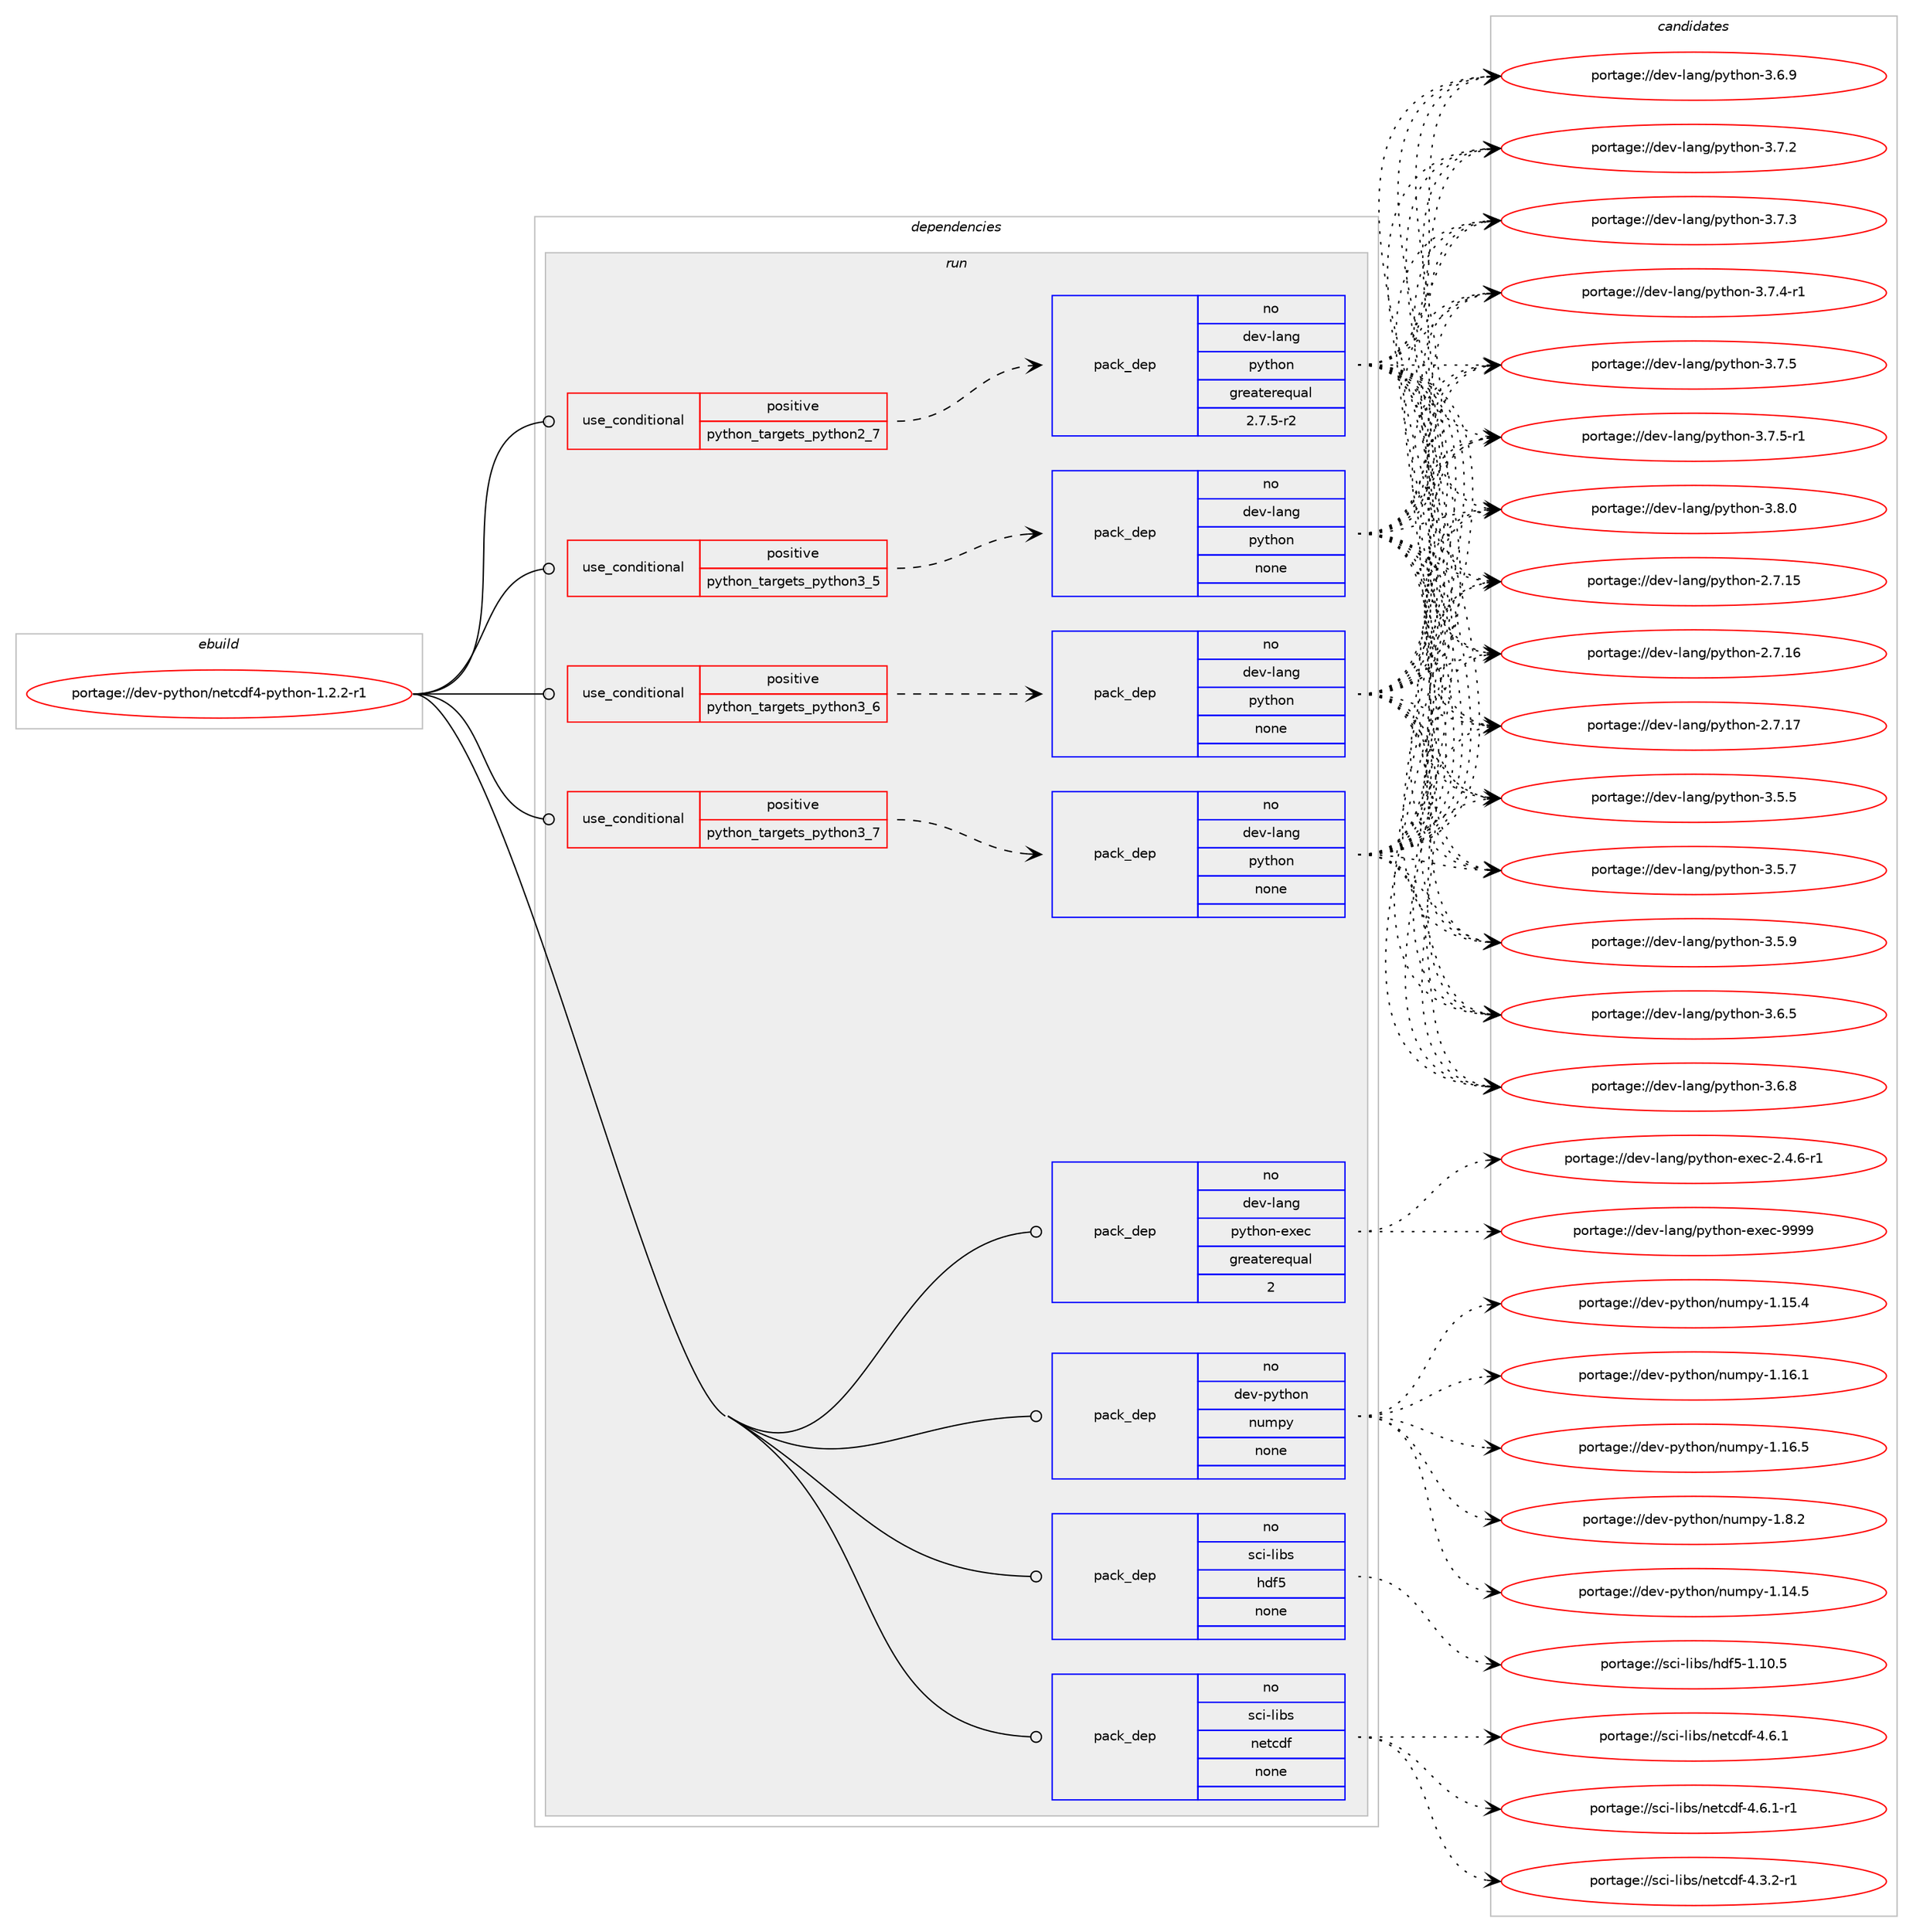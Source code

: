 digraph prolog {

# *************
# Graph options
# *************

newrank=true;
concentrate=true;
compound=true;
graph [rankdir=LR,fontname=Helvetica,fontsize=10,ranksep=1.5];#, ranksep=2.5, nodesep=0.2];
edge  [arrowhead=vee];
node  [fontname=Helvetica,fontsize=10];

# **********
# The ebuild
# **********

subgraph cluster_leftcol {
color=gray;
rank=same;
label=<<i>ebuild</i>>;
id [label="portage://dev-python/netcdf4-python-1.2.2-r1", color=red, width=4, href="../dev-python/netcdf4-python-1.2.2-r1.svg"];
}

# ****************
# The dependencies
# ****************

subgraph cluster_midcol {
color=gray;
label=<<i>dependencies</i>>;
subgraph cluster_compile {
fillcolor="#eeeeee";
style=filled;
label=<<i>compile</i>>;
}
subgraph cluster_compileandrun {
fillcolor="#eeeeee";
style=filled;
label=<<i>compile and run</i>>;
}
subgraph cluster_run {
fillcolor="#eeeeee";
style=filled;
label=<<i>run</i>>;
subgraph cond32307 {
dependency151161 [label=<<TABLE BORDER="0" CELLBORDER="1" CELLSPACING="0" CELLPADDING="4"><TR><TD ROWSPAN="3" CELLPADDING="10">use_conditional</TD></TR><TR><TD>positive</TD></TR><TR><TD>python_targets_python2_7</TD></TR></TABLE>>, shape=none, color=red];
subgraph pack115526 {
dependency151162 [label=<<TABLE BORDER="0" CELLBORDER="1" CELLSPACING="0" CELLPADDING="4" WIDTH="220"><TR><TD ROWSPAN="6" CELLPADDING="30">pack_dep</TD></TR><TR><TD WIDTH="110">no</TD></TR><TR><TD>dev-lang</TD></TR><TR><TD>python</TD></TR><TR><TD>greaterequal</TD></TR><TR><TD>2.7.5-r2</TD></TR></TABLE>>, shape=none, color=blue];
}
dependency151161:e -> dependency151162:w [weight=20,style="dashed",arrowhead="vee"];
}
id:e -> dependency151161:w [weight=20,style="solid",arrowhead="odot"];
subgraph cond32308 {
dependency151163 [label=<<TABLE BORDER="0" CELLBORDER="1" CELLSPACING="0" CELLPADDING="4"><TR><TD ROWSPAN="3" CELLPADDING="10">use_conditional</TD></TR><TR><TD>positive</TD></TR><TR><TD>python_targets_python3_5</TD></TR></TABLE>>, shape=none, color=red];
subgraph pack115527 {
dependency151164 [label=<<TABLE BORDER="0" CELLBORDER="1" CELLSPACING="0" CELLPADDING="4" WIDTH="220"><TR><TD ROWSPAN="6" CELLPADDING="30">pack_dep</TD></TR><TR><TD WIDTH="110">no</TD></TR><TR><TD>dev-lang</TD></TR><TR><TD>python</TD></TR><TR><TD>none</TD></TR><TR><TD></TD></TR></TABLE>>, shape=none, color=blue];
}
dependency151163:e -> dependency151164:w [weight=20,style="dashed",arrowhead="vee"];
}
id:e -> dependency151163:w [weight=20,style="solid",arrowhead="odot"];
subgraph cond32309 {
dependency151165 [label=<<TABLE BORDER="0" CELLBORDER="1" CELLSPACING="0" CELLPADDING="4"><TR><TD ROWSPAN="3" CELLPADDING="10">use_conditional</TD></TR><TR><TD>positive</TD></TR><TR><TD>python_targets_python3_6</TD></TR></TABLE>>, shape=none, color=red];
subgraph pack115528 {
dependency151166 [label=<<TABLE BORDER="0" CELLBORDER="1" CELLSPACING="0" CELLPADDING="4" WIDTH="220"><TR><TD ROWSPAN="6" CELLPADDING="30">pack_dep</TD></TR><TR><TD WIDTH="110">no</TD></TR><TR><TD>dev-lang</TD></TR><TR><TD>python</TD></TR><TR><TD>none</TD></TR><TR><TD></TD></TR></TABLE>>, shape=none, color=blue];
}
dependency151165:e -> dependency151166:w [weight=20,style="dashed",arrowhead="vee"];
}
id:e -> dependency151165:w [weight=20,style="solid",arrowhead="odot"];
subgraph cond32310 {
dependency151167 [label=<<TABLE BORDER="0" CELLBORDER="1" CELLSPACING="0" CELLPADDING="4"><TR><TD ROWSPAN="3" CELLPADDING="10">use_conditional</TD></TR><TR><TD>positive</TD></TR><TR><TD>python_targets_python3_7</TD></TR></TABLE>>, shape=none, color=red];
subgraph pack115529 {
dependency151168 [label=<<TABLE BORDER="0" CELLBORDER="1" CELLSPACING="0" CELLPADDING="4" WIDTH="220"><TR><TD ROWSPAN="6" CELLPADDING="30">pack_dep</TD></TR><TR><TD WIDTH="110">no</TD></TR><TR><TD>dev-lang</TD></TR><TR><TD>python</TD></TR><TR><TD>none</TD></TR><TR><TD></TD></TR></TABLE>>, shape=none, color=blue];
}
dependency151167:e -> dependency151168:w [weight=20,style="dashed",arrowhead="vee"];
}
id:e -> dependency151167:w [weight=20,style="solid",arrowhead="odot"];
subgraph pack115530 {
dependency151169 [label=<<TABLE BORDER="0" CELLBORDER="1" CELLSPACING="0" CELLPADDING="4" WIDTH="220"><TR><TD ROWSPAN="6" CELLPADDING="30">pack_dep</TD></TR><TR><TD WIDTH="110">no</TD></TR><TR><TD>dev-lang</TD></TR><TR><TD>python-exec</TD></TR><TR><TD>greaterequal</TD></TR><TR><TD>2</TD></TR></TABLE>>, shape=none, color=blue];
}
id:e -> dependency151169:w [weight=20,style="solid",arrowhead="odot"];
subgraph pack115531 {
dependency151170 [label=<<TABLE BORDER="0" CELLBORDER="1" CELLSPACING="0" CELLPADDING="4" WIDTH="220"><TR><TD ROWSPAN="6" CELLPADDING="30">pack_dep</TD></TR><TR><TD WIDTH="110">no</TD></TR><TR><TD>dev-python</TD></TR><TR><TD>numpy</TD></TR><TR><TD>none</TD></TR><TR><TD></TD></TR></TABLE>>, shape=none, color=blue];
}
id:e -> dependency151170:w [weight=20,style="solid",arrowhead="odot"];
subgraph pack115532 {
dependency151171 [label=<<TABLE BORDER="0" CELLBORDER="1" CELLSPACING="0" CELLPADDING="4" WIDTH="220"><TR><TD ROWSPAN="6" CELLPADDING="30">pack_dep</TD></TR><TR><TD WIDTH="110">no</TD></TR><TR><TD>sci-libs</TD></TR><TR><TD>hdf5</TD></TR><TR><TD>none</TD></TR><TR><TD></TD></TR></TABLE>>, shape=none, color=blue];
}
id:e -> dependency151171:w [weight=20,style="solid",arrowhead="odot"];
subgraph pack115533 {
dependency151172 [label=<<TABLE BORDER="0" CELLBORDER="1" CELLSPACING="0" CELLPADDING="4" WIDTH="220"><TR><TD ROWSPAN="6" CELLPADDING="30">pack_dep</TD></TR><TR><TD WIDTH="110">no</TD></TR><TR><TD>sci-libs</TD></TR><TR><TD>netcdf</TD></TR><TR><TD>none</TD></TR><TR><TD></TD></TR></TABLE>>, shape=none, color=blue];
}
id:e -> dependency151172:w [weight=20,style="solid",arrowhead="odot"];
}
}

# **************
# The candidates
# **************

subgraph cluster_choices {
rank=same;
color=gray;
label=<<i>candidates</i>>;

subgraph choice115526 {
color=black;
nodesep=1;
choiceportage10010111845108971101034711212111610411111045504655464953 [label="portage://dev-lang/python-2.7.15", color=red, width=4,href="../dev-lang/python-2.7.15.svg"];
choiceportage10010111845108971101034711212111610411111045504655464954 [label="portage://dev-lang/python-2.7.16", color=red, width=4,href="../dev-lang/python-2.7.16.svg"];
choiceportage10010111845108971101034711212111610411111045504655464955 [label="portage://dev-lang/python-2.7.17", color=red, width=4,href="../dev-lang/python-2.7.17.svg"];
choiceportage100101118451089711010347112121116104111110455146534653 [label="portage://dev-lang/python-3.5.5", color=red, width=4,href="../dev-lang/python-3.5.5.svg"];
choiceportage100101118451089711010347112121116104111110455146534655 [label="portage://dev-lang/python-3.5.7", color=red, width=4,href="../dev-lang/python-3.5.7.svg"];
choiceportage100101118451089711010347112121116104111110455146534657 [label="portage://dev-lang/python-3.5.9", color=red, width=4,href="../dev-lang/python-3.5.9.svg"];
choiceportage100101118451089711010347112121116104111110455146544653 [label="portage://dev-lang/python-3.6.5", color=red, width=4,href="../dev-lang/python-3.6.5.svg"];
choiceportage100101118451089711010347112121116104111110455146544656 [label="portage://dev-lang/python-3.6.8", color=red, width=4,href="../dev-lang/python-3.6.8.svg"];
choiceportage100101118451089711010347112121116104111110455146544657 [label="portage://dev-lang/python-3.6.9", color=red, width=4,href="../dev-lang/python-3.6.9.svg"];
choiceportage100101118451089711010347112121116104111110455146554650 [label="portage://dev-lang/python-3.7.2", color=red, width=4,href="../dev-lang/python-3.7.2.svg"];
choiceportage100101118451089711010347112121116104111110455146554651 [label="portage://dev-lang/python-3.7.3", color=red, width=4,href="../dev-lang/python-3.7.3.svg"];
choiceportage1001011184510897110103471121211161041111104551465546524511449 [label="portage://dev-lang/python-3.7.4-r1", color=red, width=4,href="../dev-lang/python-3.7.4-r1.svg"];
choiceportage100101118451089711010347112121116104111110455146554653 [label="portage://dev-lang/python-3.7.5", color=red, width=4,href="../dev-lang/python-3.7.5.svg"];
choiceportage1001011184510897110103471121211161041111104551465546534511449 [label="portage://dev-lang/python-3.7.5-r1", color=red, width=4,href="../dev-lang/python-3.7.5-r1.svg"];
choiceportage100101118451089711010347112121116104111110455146564648 [label="portage://dev-lang/python-3.8.0", color=red, width=4,href="../dev-lang/python-3.8.0.svg"];
dependency151162:e -> choiceportage10010111845108971101034711212111610411111045504655464953:w [style=dotted,weight="100"];
dependency151162:e -> choiceportage10010111845108971101034711212111610411111045504655464954:w [style=dotted,weight="100"];
dependency151162:e -> choiceportage10010111845108971101034711212111610411111045504655464955:w [style=dotted,weight="100"];
dependency151162:e -> choiceportage100101118451089711010347112121116104111110455146534653:w [style=dotted,weight="100"];
dependency151162:e -> choiceportage100101118451089711010347112121116104111110455146534655:w [style=dotted,weight="100"];
dependency151162:e -> choiceportage100101118451089711010347112121116104111110455146534657:w [style=dotted,weight="100"];
dependency151162:e -> choiceportage100101118451089711010347112121116104111110455146544653:w [style=dotted,weight="100"];
dependency151162:e -> choiceportage100101118451089711010347112121116104111110455146544656:w [style=dotted,weight="100"];
dependency151162:e -> choiceportage100101118451089711010347112121116104111110455146544657:w [style=dotted,weight="100"];
dependency151162:e -> choiceportage100101118451089711010347112121116104111110455146554650:w [style=dotted,weight="100"];
dependency151162:e -> choiceportage100101118451089711010347112121116104111110455146554651:w [style=dotted,weight="100"];
dependency151162:e -> choiceportage1001011184510897110103471121211161041111104551465546524511449:w [style=dotted,weight="100"];
dependency151162:e -> choiceportage100101118451089711010347112121116104111110455146554653:w [style=dotted,weight="100"];
dependency151162:e -> choiceportage1001011184510897110103471121211161041111104551465546534511449:w [style=dotted,weight="100"];
dependency151162:e -> choiceportage100101118451089711010347112121116104111110455146564648:w [style=dotted,weight="100"];
}
subgraph choice115527 {
color=black;
nodesep=1;
choiceportage10010111845108971101034711212111610411111045504655464953 [label="portage://dev-lang/python-2.7.15", color=red, width=4,href="../dev-lang/python-2.7.15.svg"];
choiceportage10010111845108971101034711212111610411111045504655464954 [label="portage://dev-lang/python-2.7.16", color=red, width=4,href="../dev-lang/python-2.7.16.svg"];
choiceportage10010111845108971101034711212111610411111045504655464955 [label="portage://dev-lang/python-2.7.17", color=red, width=4,href="../dev-lang/python-2.7.17.svg"];
choiceportage100101118451089711010347112121116104111110455146534653 [label="portage://dev-lang/python-3.5.5", color=red, width=4,href="../dev-lang/python-3.5.5.svg"];
choiceportage100101118451089711010347112121116104111110455146534655 [label="portage://dev-lang/python-3.5.7", color=red, width=4,href="../dev-lang/python-3.5.7.svg"];
choiceportage100101118451089711010347112121116104111110455146534657 [label="portage://dev-lang/python-3.5.9", color=red, width=4,href="../dev-lang/python-3.5.9.svg"];
choiceportage100101118451089711010347112121116104111110455146544653 [label="portage://dev-lang/python-3.6.5", color=red, width=4,href="../dev-lang/python-3.6.5.svg"];
choiceportage100101118451089711010347112121116104111110455146544656 [label="portage://dev-lang/python-3.6.8", color=red, width=4,href="../dev-lang/python-3.6.8.svg"];
choiceportage100101118451089711010347112121116104111110455146544657 [label="portage://dev-lang/python-3.6.9", color=red, width=4,href="../dev-lang/python-3.6.9.svg"];
choiceportage100101118451089711010347112121116104111110455146554650 [label="portage://dev-lang/python-3.7.2", color=red, width=4,href="../dev-lang/python-3.7.2.svg"];
choiceportage100101118451089711010347112121116104111110455146554651 [label="portage://dev-lang/python-3.7.3", color=red, width=4,href="../dev-lang/python-3.7.3.svg"];
choiceportage1001011184510897110103471121211161041111104551465546524511449 [label="portage://dev-lang/python-3.7.4-r1", color=red, width=4,href="../dev-lang/python-3.7.4-r1.svg"];
choiceportage100101118451089711010347112121116104111110455146554653 [label="portage://dev-lang/python-3.7.5", color=red, width=4,href="../dev-lang/python-3.7.5.svg"];
choiceportage1001011184510897110103471121211161041111104551465546534511449 [label="portage://dev-lang/python-3.7.5-r1", color=red, width=4,href="../dev-lang/python-3.7.5-r1.svg"];
choiceportage100101118451089711010347112121116104111110455146564648 [label="portage://dev-lang/python-3.8.0", color=red, width=4,href="../dev-lang/python-3.8.0.svg"];
dependency151164:e -> choiceportage10010111845108971101034711212111610411111045504655464953:w [style=dotted,weight="100"];
dependency151164:e -> choiceportage10010111845108971101034711212111610411111045504655464954:w [style=dotted,weight="100"];
dependency151164:e -> choiceportage10010111845108971101034711212111610411111045504655464955:w [style=dotted,weight="100"];
dependency151164:e -> choiceportage100101118451089711010347112121116104111110455146534653:w [style=dotted,weight="100"];
dependency151164:e -> choiceportage100101118451089711010347112121116104111110455146534655:w [style=dotted,weight="100"];
dependency151164:e -> choiceportage100101118451089711010347112121116104111110455146534657:w [style=dotted,weight="100"];
dependency151164:e -> choiceportage100101118451089711010347112121116104111110455146544653:w [style=dotted,weight="100"];
dependency151164:e -> choiceportage100101118451089711010347112121116104111110455146544656:w [style=dotted,weight="100"];
dependency151164:e -> choiceportage100101118451089711010347112121116104111110455146544657:w [style=dotted,weight="100"];
dependency151164:e -> choiceportage100101118451089711010347112121116104111110455146554650:w [style=dotted,weight="100"];
dependency151164:e -> choiceportage100101118451089711010347112121116104111110455146554651:w [style=dotted,weight="100"];
dependency151164:e -> choiceportage1001011184510897110103471121211161041111104551465546524511449:w [style=dotted,weight="100"];
dependency151164:e -> choiceportage100101118451089711010347112121116104111110455146554653:w [style=dotted,weight="100"];
dependency151164:e -> choiceportage1001011184510897110103471121211161041111104551465546534511449:w [style=dotted,weight="100"];
dependency151164:e -> choiceportage100101118451089711010347112121116104111110455146564648:w [style=dotted,weight="100"];
}
subgraph choice115528 {
color=black;
nodesep=1;
choiceportage10010111845108971101034711212111610411111045504655464953 [label="portage://dev-lang/python-2.7.15", color=red, width=4,href="../dev-lang/python-2.7.15.svg"];
choiceportage10010111845108971101034711212111610411111045504655464954 [label="portage://dev-lang/python-2.7.16", color=red, width=4,href="../dev-lang/python-2.7.16.svg"];
choiceportage10010111845108971101034711212111610411111045504655464955 [label="portage://dev-lang/python-2.7.17", color=red, width=4,href="../dev-lang/python-2.7.17.svg"];
choiceportage100101118451089711010347112121116104111110455146534653 [label="portage://dev-lang/python-3.5.5", color=red, width=4,href="../dev-lang/python-3.5.5.svg"];
choiceportage100101118451089711010347112121116104111110455146534655 [label="portage://dev-lang/python-3.5.7", color=red, width=4,href="../dev-lang/python-3.5.7.svg"];
choiceportage100101118451089711010347112121116104111110455146534657 [label="portage://dev-lang/python-3.5.9", color=red, width=4,href="../dev-lang/python-3.5.9.svg"];
choiceportage100101118451089711010347112121116104111110455146544653 [label="portage://dev-lang/python-3.6.5", color=red, width=4,href="../dev-lang/python-3.6.5.svg"];
choiceportage100101118451089711010347112121116104111110455146544656 [label="portage://dev-lang/python-3.6.8", color=red, width=4,href="../dev-lang/python-3.6.8.svg"];
choiceportage100101118451089711010347112121116104111110455146544657 [label="portage://dev-lang/python-3.6.9", color=red, width=4,href="../dev-lang/python-3.6.9.svg"];
choiceportage100101118451089711010347112121116104111110455146554650 [label="portage://dev-lang/python-3.7.2", color=red, width=4,href="../dev-lang/python-3.7.2.svg"];
choiceportage100101118451089711010347112121116104111110455146554651 [label="portage://dev-lang/python-3.7.3", color=red, width=4,href="../dev-lang/python-3.7.3.svg"];
choiceportage1001011184510897110103471121211161041111104551465546524511449 [label="portage://dev-lang/python-3.7.4-r1", color=red, width=4,href="../dev-lang/python-3.7.4-r1.svg"];
choiceportage100101118451089711010347112121116104111110455146554653 [label="portage://dev-lang/python-3.7.5", color=red, width=4,href="../dev-lang/python-3.7.5.svg"];
choiceportage1001011184510897110103471121211161041111104551465546534511449 [label="portage://dev-lang/python-3.7.5-r1", color=red, width=4,href="../dev-lang/python-3.7.5-r1.svg"];
choiceportage100101118451089711010347112121116104111110455146564648 [label="portage://dev-lang/python-3.8.0", color=red, width=4,href="../dev-lang/python-3.8.0.svg"];
dependency151166:e -> choiceportage10010111845108971101034711212111610411111045504655464953:w [style=dotted,weight="100"];
dependency151166:e -> choiceportage10010111845108971101034711212111610411111045504655464954:w [style=dotted,weight="100"];
dependency151166:e -> choiceportage10010111845108971101034711212111610411111045504655464955:w [style=dotted,weight="100"];
dependency151166:e -> choiceportage100101118451089711010347112121116104111110455146534653:w [style=dotted,weight="100"];
dependency151166:e -> choiceportage100101118451089711010347112121116104111110455146534655:w [style=dotted,weight="100"];
dependency151166:e -> choiceportage100101118451089711010347112121116104111110455146534657:w [style=dotted,weight="100"];
dependency151166:e -> choiceportage100101118451089711010347112121116104111110455146544653:w [style=dotted,weight="100"];
dependency151166:e -> choiceportage100101118451089711010347112121116104111110455146544656:w [style=dotted,weight="100"];
dependency151166:e -> choiceportage100101118451089711010347112121116104111110455146544657:w [style=dotted,weight="100"];
dependency151166:e -> choiceportage100101118451089711010347112121116104111110455146554650:w [style=dotted,weight="100"];
dependency151166:e -> choiceportage100101118451089711010347112121116104111110455146554651:w [style=dotted,weight="100"];
dependency151166:e -> choiceportage1001011184510897110103471121211161041111104551465546524511449:w [style=dotted,weight="100"];
dependency151166:e -> choiceportage100101118451089711010347112121116104111110455146554653:w [style=dotted,weight="100"];
dependency151166:e -> choiceportage1001011184510897110103471121211161041111104551465546534511449:w [style=dotted,weight="100"];
dependency151166:e -> choiceportage100101118451089711010347112121116104111110455146564648:w [style=dotted,weight="100"];
}
subgraph choice115529 {
color=black;
nodesep=1;
choiceportage10010111845108971101034711212111610411111045504655464953 [label="portage://dev-lang/python-2.7.15", color=red, width=4,href="../dev-lang/python-2.7.15.svg"];
choiceportage10010111845108971101034711212111610411111045504655464954 [label="portage://dev-lang/python-2.7.16", color=red, width=4,href="../dev-lang/python-2.7.16.svg"];
choiceportage10010111845108971101034711212111610411111045504655464955 [label="portage://dev-lang/python-2.7.17", color=red, width=4,href="../dev-lang/python-2.7.17.svg"];
choiceportage100101118451089711010347112121116104111110455146534653 [label="portage://dev-lang/python-3.5.5", color=red, width=4,href="../dev-lang/python-3.5.5.svg"];
choiceportage100101118451089711010347112121116104111110455146534655 [label="portage://dev-lang/python-3.5.7", color=red, width=4,href="../dev-lang/python-3.5.7.svg"];
choiceportage100101118451089711010347112121116104111110455146534657 [label="portage://dev-lang/python-3.5.9", color=red, width=4,href="../dev-lang/python-3.5.9.svg"];
choiceportage100101118451089711010347112121116104111110455146544653 [label="portage://dev-lang/python-3.6.5", color=red, width=4,href="../dev-lang/python-3.6.5.svg"];
choiceportage100101118451089711010347112121116104111110455146544656 [label="portage://dev-lang/python-3.6.8", color=red, width=4,href="../dev-lang/python-3.6.8.svg"];
choiceportage100101118451089711010347112121116104111110455146544657 [label="portage://dev-lang/python-3.6.9", color=red, width=4,href="../dev-lang/python-3.6.9.svg"];
choiceportage100101118451089711010347112121116104111110455146554650 [label="portage://dev-lang/python-3.7.2", color=red, width=4,href="../dev-lang/python-3.7.2.svg"];
choiceportage100101118451089711010347112121116104111110455146554651 [label="portage://dev-lang/python-3.7.3", color=red, width=4,href="../dev-lang/python-3.7.3.svg"];
choiceportage1001011184510897110103471121211161041111104551465546524511449 [label="portage://dev-lang/python-3.7.4-r1", color=red, width=4,href="../dev-lang/python-3.7.4-r1.svg"];
choiceportage100101118451089711010347112121116104111110455146554653 [label="portage://dev-lang/python-3.7.5", color=red, width=4,href="../dev-lang/python-3.7.5.svg"];
choiceportage1001011184510897110103471121211161041111104551465546534511449 [label="portage://dev-lang/python-3.7.5-r1", color=red, width=4,href="../dev-lang/python-3.7.5-r1.svg"];
choiceportage100101118451089711010347112121116104111110455146564648 [label="portage://dev-lang/python-3.8.0", color=red, width=4,href="../dev-lang/python-3.8.0.svg"];
dependency151168:e -> choiceportage10010111845108971101034711212111610411111045504655464953:w [style=dotted,weight="100"];
dependency151168:e -> choiceportage10010111845108971101034711212111610411111045504655464954:w [style=dotted,weight="100"];
dependency151168:e -> choiceportage10010111845108971101034711212111610411111045504655464955:w [style=dotted,weight="100"];
dependency151168:e -> choiceportage100101118451089711010347112121116104111110455146534653:w [style=dotted,weight="100"];
dependency151168:e -> choiceportage100101118451089711010347112121116104111110455146534655:w [style=dotted,weight="100"];
dependency151168:e -> choiceportage100101118451089711010347112121116104111110455146534657:w [style=dotted,weight="100"];
dependency151168:e -> choiceportage100101118451089711010347112121116104111110455146544653:w [style=dotted,weight="100"];
dependency151168:e -> choiceportage100101118451089711010347112121116104111110455146544656:w [style=dotted,weight="100"];
dependency151168:e -> choiceportage100101118451089711010347112121116104111110455146544657:w [style=dotted,weight="100"];
dependency151168:e -> choiceportage100101118451089711010347112121116104111110455146554650:w [style=dotted,weight="100"];
dependency151168:e -> choiceportage100101118451089711010347112121116104111110455146554651:w [style=dotted,weight="100"];
dependency151168:e -> choiceportage1001011184510897110103471121211161041111104551465546524511449:w [style=dotted,weight="100"];
dependency151168:e -> choiceportage100101118451089711010347112121116104111110455146554653:w [style=dotted,weight="100"];
dependency151168:e -> choiceportage1001011184510897110103471121211161041111104551465546534511449:w [style=dotted,weight="100"];
dependency151168:e -> choiceportage100101118451089711010347112121116104111110455146564648:w [style=dotted,weight="100"];
}
subgraph choice115530 {
color=black;
nodesep=1;
choiceportage10010111845108971101034711212111610411111045101120101994550465246544511449 [label="portage://dev-lang/python-exec-2.4.6-r1", color=red, width=4,href="../dev-lang/python-exec-2.4.6-r1.svg"];
choiceportage10010111845108971101034711212111610411111045101120101994557575757 [label="portage://dev-lang/python-exec-9999", color=red, width=4,href="../dev-lang/python-exec-9999.svg"];
dependency151169:e -> choiceportage10010111845108971101034711212111610411111045101120101994550465246544511449:w [style=dotted,weight="100"];
dependency151169:e -> choiceportage10010111845108971101034711212111610411111045101120101994557575757:w [style=dotted,weight="100"];
}
subgraph choice115531 {
color=black;
nodesep=1;
choiceportage100101118451121211161041111104711011710911212145494649524653 [label="portage://dev-python/numpy-1.14.5", color=red, width=4,href="../dev-python/numpy-1.14.5.svg"];
choiceportage100101118451121211161041111104711011710911212145494649534652 [label="portage://dev-python/numpy-1.15.4", color=red, width=4,href="../dev-python/numpy-1.15.4.svg"];
choiceportage100101118451121211161041111104711011710911212145494649544649 [label="portage://dev-python/numpy-1.16.1", color=red, width=4,href="../dev-python/numpy-1.16.1.svg"];
choiceportage100101118451121211161041111104711011710911212145494649544653 [label="portage://dev-python/numpy-1.16.5", color=red, width=4,href="../dev-python/numpy-1.16.5.svg"];
choiceportage1001011184511212111610411111047110117109112121454946564650 [label="portage://dev-python/numpy-1.8.2", color=red, width=4,href="../dev-python/numpy-1.8.2.svg"];
dependency151170:e -> choiceportage100101118451121211161041111104711011710911212145494649524653:w [style=dotted,weight="100"];
dependency151170:e -> choiceportage100101118451121211161041111104711011710911212145494649534652:w [style=dotted,weight="100"];
dependency151170:e -> choiceportage100101118451121211161041111104711011710911212145494649544649:w [style=dotted,weight="100"];
dependency151170:e -> choiceportage100101118451121211161041111104711011710911212145494649544653:w [style=dotted,weight="100"];
dependency151170:e -> choiceportage1001011184511212111610411111047110117109112121454946564650:w [style=dotted,weight="100"];
}
subgraph choice115532 {
color=black;
nodesep=1;
choiceportage115991054510810598115471041001025345494649484653 [label="portage://sci-libs/hdf5-1.10.5", color=red, width=4,href="../sci-libs/hdf5-1.10.5.svg"];
dependency151171:e -> choiceportage115991054510810598115471041001025345494649484653:w [style=dotted,weight="100"];
}
subgraph choice115533 {
color=black;
nodesep=1;
choiceportage11599105451081059811547110101116991001024552465146504511449 [label="portage://sci-libs/netcdf-4.3.2-r1", color=red, width=4,href="../sci-libs/netcdf-4.3.2-r1.svg"];
choiceportage1159910545108105981154711010111699100102455246544649 [label="portage://sci-libs/netcdf-4.6.1", color=red, width=4,href="../sci-libs/netcdf-4.6.1.svg"];
choiceportage11599105451081059811547110101116991001024552465446494511449 [label="portage://sci-libs/netcdf-4.6.1-r1", color=red, width=4,href="../sci-libs/netcdf-4.6.1-r1.svg"];
dependency151172:e -> choiceportage11599105451081059811547110101116991001024552465146504511449:w [style=dotted,weight="100"];
dependency151172:e -> choiceportage1159910545108105981154711010111699100102455246544649:w [style=dotted,weight="100"];
dependency151172:e -> choiceportage11599105451081059811547110101116991001024552465446494511449:w [style=dotted,weight="100"];
}
}

}
